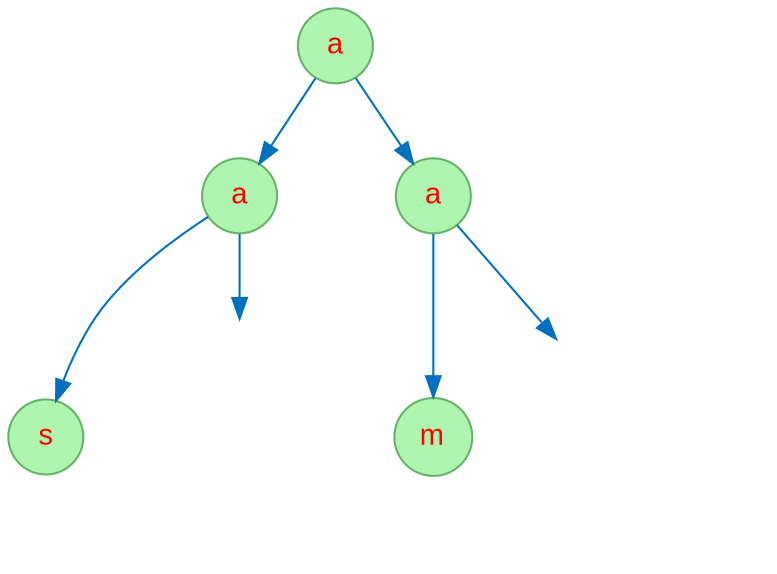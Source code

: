 digraph "Seq-amasa" {
node [fontname="Arial", fontcolor=red, shape=circle, style=filled, color="#66B268", fillcolor="#AFF4AF" ];
edge [color = "#0070BF"];
821270929 [label="a"];
821270929 -> 140435067;
140435067 [label="a"];
140435067 -> 1450495309;
1450495309 [label="s"];
l140435067 [style=invis];
140435067 -> l140435067;
821270929 -> 1670782018;
1670782018 [label="a"];
1670782018 -> 2061475679;
2061475679 [label="m"];
l1670782018 [style=invis];
1670782018 -> l1670782018;
}
